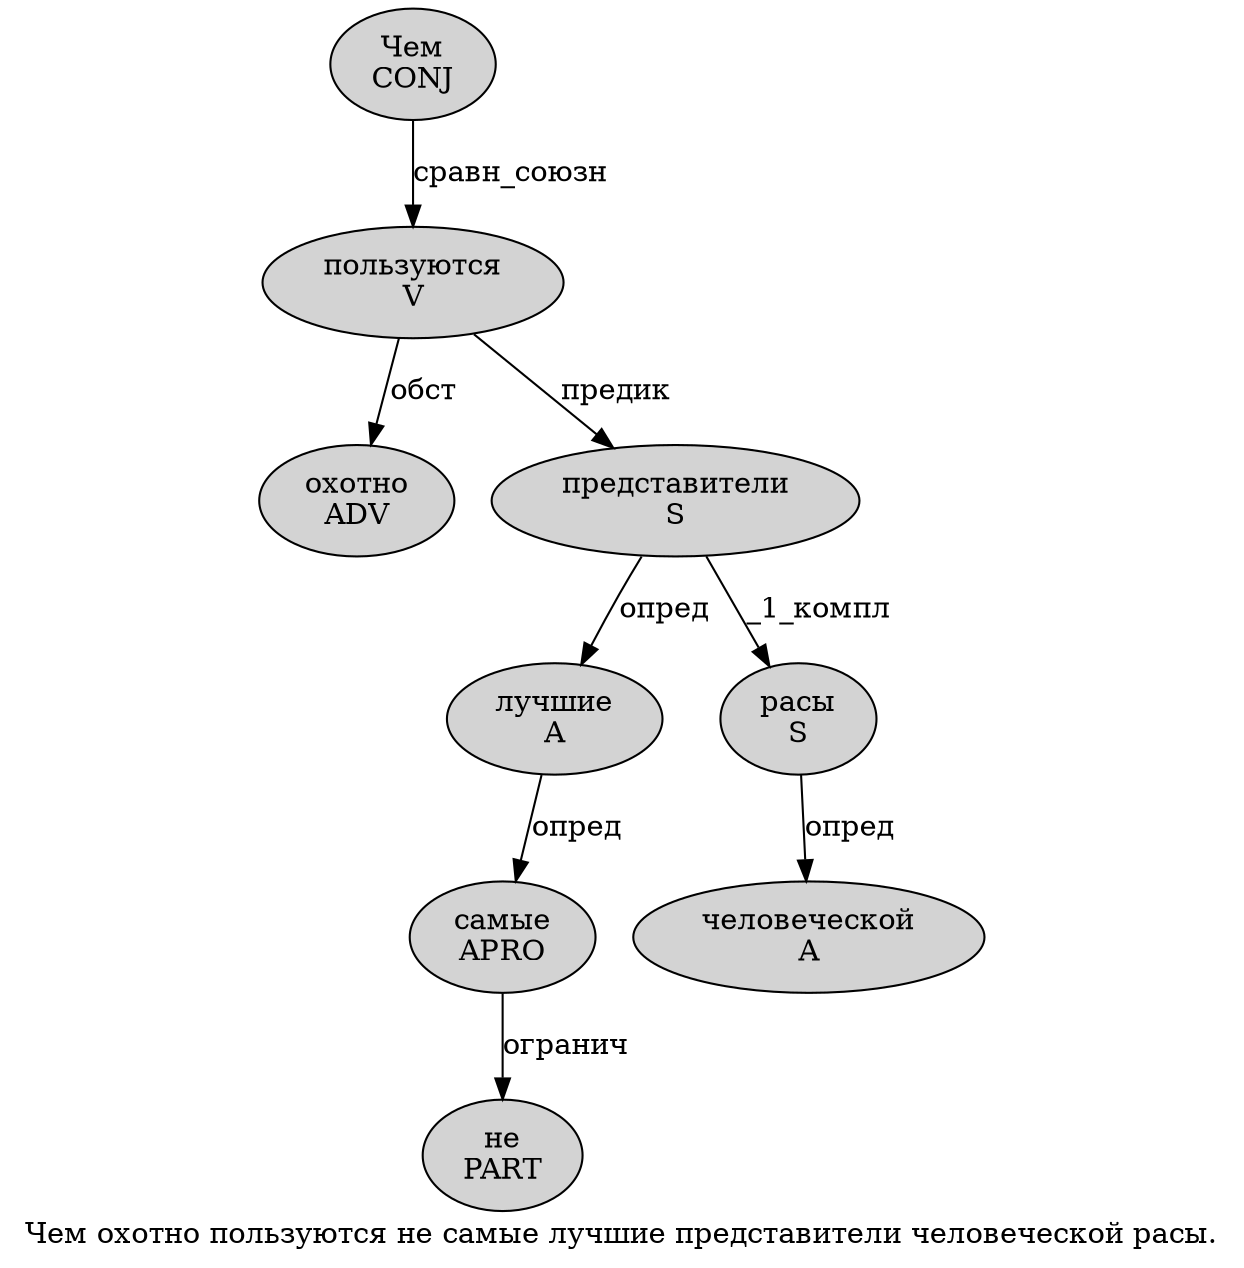 digraph SENTENCE_413 {
	graph [label="Чем охотно пользуются не самые лучшие представители человеческой расы."]
	node [style=filled]
		0 [label="Чем
CONJ" color="" fillcolor=lightgray penwidth=1 shape=ellipse]
		1 [label="охотно
ADV" color="" fillcolor=lightgray penwidth=1 shape=ellipse]
		2 [label="пользуются
V" color="" fillcolor=lightgray penwidth=1 shape=ellipse]
		3 [label="не
PART" color="" fillcolor=lightgray penwidth=1 shape=ellipse]
		4 [label="самые
APRO" color="" fillcolor=lightgray penwidth=1 shape=ellipse]
		5 [label="лучшие
A" color="" fillcolor=lightgray penwidth=1 shape=ellipse]
		6 [label="представители
S" color="" fillcolor=lightgray penwidth=1 shape=ellipse]
		7 [label="человеческой
A" color="" fillcolor=lightgray penwidth=1 shape=ellipse]
		8 [label="расы
S" color="" fillcolor=lightgray penwidth=1 shape=ellipse]
			4 -> 3 [label="огранич"]
			6 -> 5 [label="опред"]
			6 -> 8 [label="_1_компл"]
			2 -> 1 [label="обст"]
			2 -> 6 [label="предик"]
			5 -> 4 [label="опред"]
			8 -> 7 [label="опред"]
			0 -> 2 [label="сравн_союзн"]
}